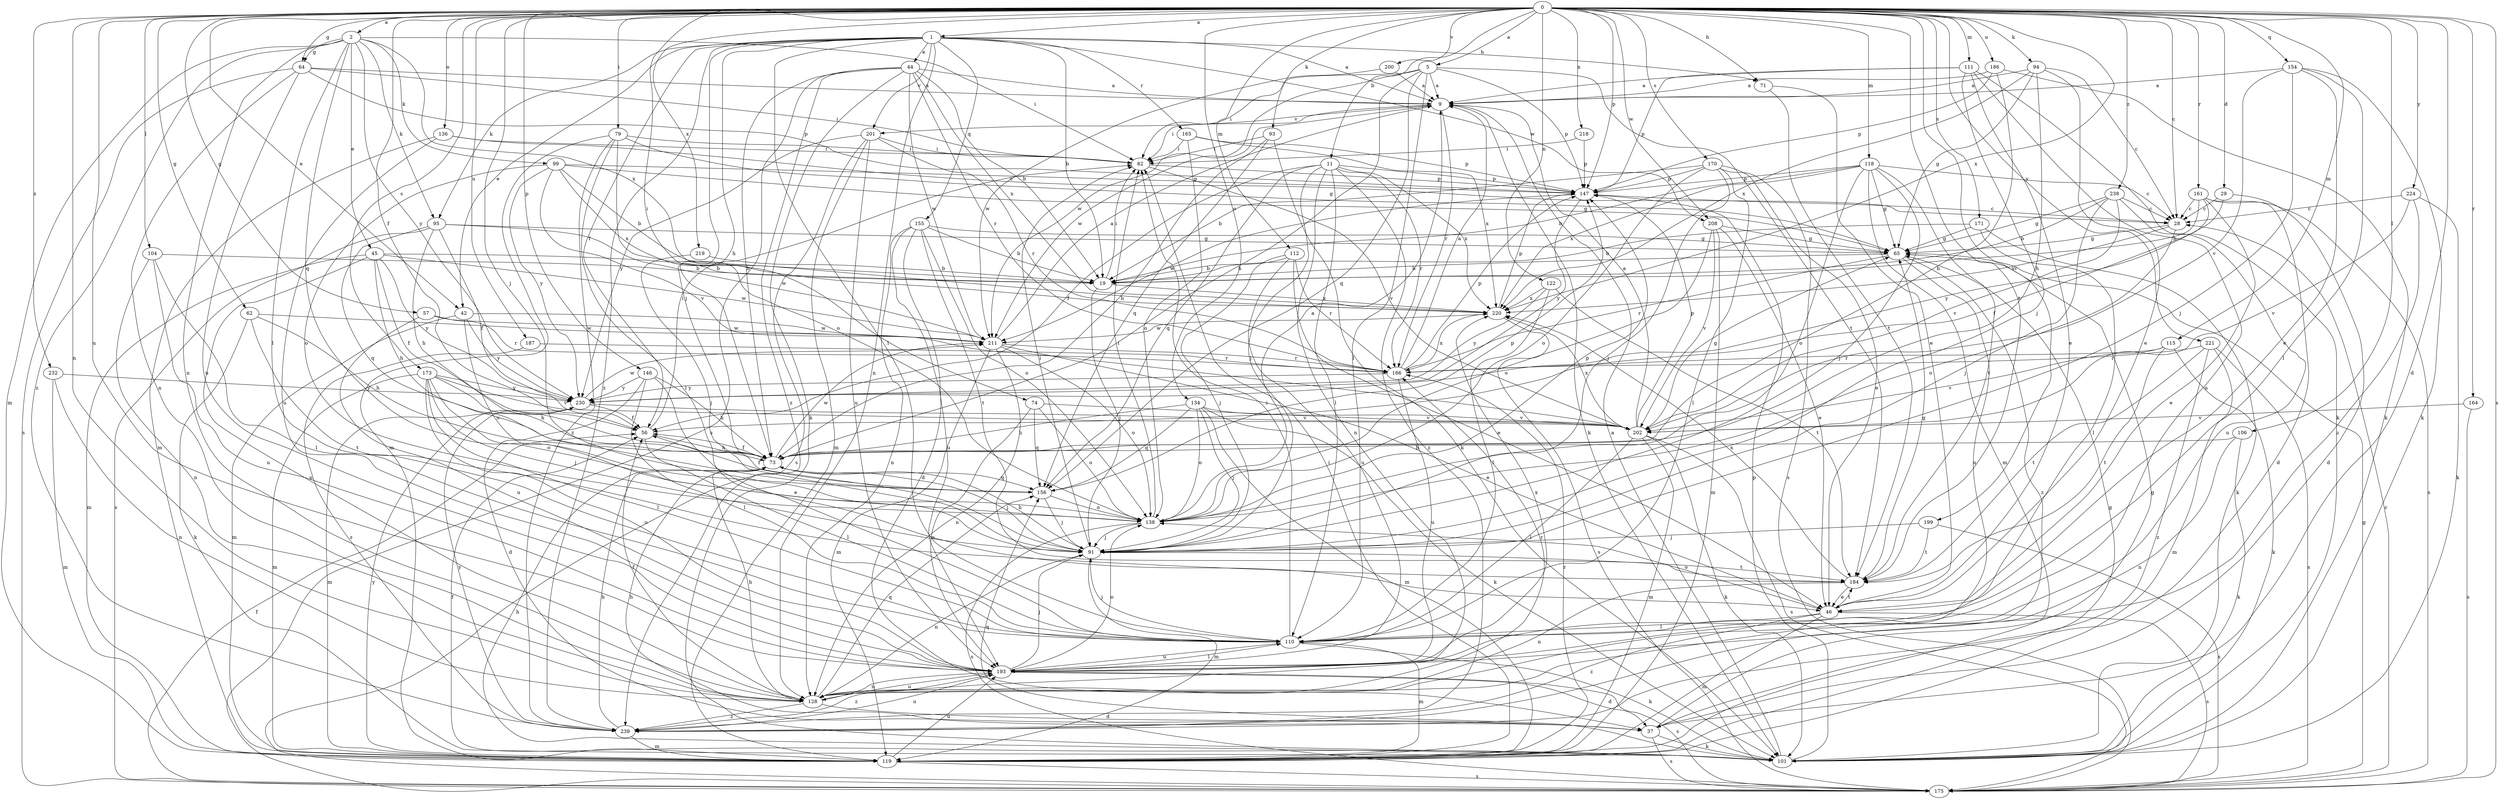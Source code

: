 strict digraph  {
0;
1;
2;
5;
9;
11;
19;
28;
29;
37;
42;
44;
45;
46;
56;
57;
62;
64;
65;
71;
73;
74;
79;
82;
91;
93;
94;
95;
99;
101;
104;
106;
110;
111;
112;
115;
118;
119;
122;
128;
134;
136;
138;
146;
147;
154;
155;
156;
161;
164;
165;
166;
170;
171;
173;
175;
184;
186;
187;
193;
199;
200;
201;
202;
208;
211;
218;
219;
220;
221;
224;
230;
232;
238;
239;
0 -> 1  [label=a];
0 -> 2  [label=a];
0 -> 5  [label=a];
0 -> 11  [label=b];
0 -> 28  [label=c];
0 -> 29  [label=d];
0 -> 37  [label=d];
0 -> 42  [label=e];
0 -> 56  [label=f];
0 -> 57  [label=g];
0 -> 62  [label=g];
0 -> 64  [label=g];
0 -> 71  [label=h];
0 -> 74  [label=i];
0 -> 79  [label=i];
0 -> 91  [label=j];
0 -> 93  [label=k];
0 -> 94  [label=k];
0 -> 104  [label=l];
0 -> 106  [label=l];
0 -> 111  [label=m];
0 -> 112  [label=m];
0 -> 115  [label=m];
0 -> 118  [label=m];
0 -> 122  [label=n];
0 -> 128  [label=n];
0 -> 134  [label=o];
0 -> 136  [label=o];
0 -> 146  [label=p];
0 -> 147  [label=p];
0 -> 154  [label=q];
0 -> 161  [label=r];
0 -> 164  [label=r];
0 -> 170  [label=s];
0 -> 171  [label=s];
0 -> 173  [label=s];
0 -> 175  [label=s];
0 -> 184  [label=t];
0 -> 186  [label=u];
0 -> 187  [label=u];
0 -> 193  [label=u];
0 -> 199  [label=v];
0 -> 200  [label=v];
0 -> 208  [label=w];
0 -> 218  [label=x];
0 -> 219  [label=x];
0 -> 220  [label=x];
0 -> 221  [label=y];
0 -> 224  [label=y];
0 -> 232  [label=z];
0 -> 238  [label=z];
1 -> 9  [label=a];
1 -> 19  [label=b];
1 -> 42  [label=e];
1 -> 44  [label=e];
1 -> 56  [label=f];
1 -> 71  [label=h];
1 -> 73  [label=h];
1 -> 91  [label=j];
1 -> 95  [label=k];
1 -> 110  [label=l];
1 -> 128  [label=n];
1 -> 155  [label=q];
1 -> 165  [label=r];
1 -> 201  [label=v];
1 -> 208  [label=w];
1 -> 239  [label=z];
2 -> 45  [label=e];
2 -> 64  [label=g];
2 -> 82  [label=i];
2 -> 95  [label=k];
2 -> 99  [label=k];
2 -> 110  [label=l];
2 -> 119  [label=m];
2 -> 128  [label=n];
2 -> 156  [label=q];
2 -> 220  [label=x];
2 -> 230  [label=y];
2 -> 239  [label=z];
5 -> 9  [label=a];
5 -> 73  [label=h];
5 -> 82  [label=i];
5 -> 110  [label=l];
5 -> 147  [label=p];
5 -> 156  [label=q];
5 -> 184  [label=t];
5 -> 211  [label=w];
9 -> 82  [label=i];
9 -> 101  [label=k];
9 -> 166  [label=r];
9 -> 201  [label=v];
9 -> 211  [label=w];
11 -> 56  [label=f];
11 -> 91  [label=j];
11 -> 110  [label=l];
11 -> 128  [label=n];
11 -> 147  [label=p];
11 -> 156  [label=q];
11 -> 166  [label=r];
11 -> 220  [label=x];
11 -> 239  [label=z];
19 -> 82  [label=i];
19 -> 91  [label=j];
19 -> 220  [label=x];
28 -> 65  [label=g];
28 -> 138  [label=o];
28 -> 220  [label=x];
29 -> 28  [label=c];
29 -> 37  [label=d];
29 -> 230  [label=y];
37 -> 65  [label=g];
37 -> 73  [label=h];
37 -> 101  [label=k];
37 -> 175  [label=s];
42 -> 119  [label=m];
42 -> 138  [label=o];
42 -> 211  [label=w];
42 -> 230  [label=y];
44 -> 9  [label=a];
44 -> 19  [label=b];
44 -> 73  [label=h];
44 -> 101  [label=k];
44 -> 166  [label=r];
44 -> 175  [label=s];
44 -> 211  [label=w];
44 -> 220  [label=x];
44 -> 239  [label=z];
45 -> 19  [label=b];
45 -> 56  [label=f];
45 -> 73  [label=h];
45 -> 119  [label=m];
45 -> 128  [label=n];
45 -> 211  [label=w];
45 -> 230  [label=y];
46 -> 110  [label=l];
46 -> 119  [label=m];
46 -> 138  [label=o];
46 -> 175  [label=s];
46 -> 184  [label=t];
46 -> 239  [label=z];
56 -> 73  [label=h];
56 -> 82  [label=i];
56 -> 110  [label=l];
57 -> 166  [label=r];
57 -> 193  [label=u];
57 -> 211  [label=w];
62 -> 73  [label=h];
62 -> 101  [label=k];
62 -> 184  [label=t];
62 -> 211  [label=w];
64 -> 9  [label=a];
64 -> 82  [label=i];
64 -> 128  [label=n];
64 -> 147  [label=p];
64 -> 175  [label=s];
64 -> 193  [label=u];
65 -> 19  [label=b];
65 -> 166  [label=r];
65 -> 193  [label=u];
65 -> 239  [label=z];
71 -> 46  [label=e];
71 -> 184  [label=t];
73 -> 56  [label=f];
73 -> 91  [label=j];
73 -> 156  [label=q];
73 -> 211  [label=w];
74 -> 138  [label=o];
74 -> 156  [label=q];
74 -> 193  [label=u];
74 -> 202  [label=v];
79 -> 65  [label=g];
79 -> 82  [label=i];
79 -> 110  [label=l];
79 -> 119  [label=m];
79 -> 138  [label=o];
79 -> 239  [label=z];
82 -> 147  [label=p];
82 -> 202  [label=v];
91 -> 73  [label=h];
91 -> 82  [label=i];
91 -> 119  [label=m];
91 -> 128  [label=n];
91 -> 184  [label=t];
93 -> 73  [label=h];
93 -> 82  [label=i];
93 -> 101  [label=k];
93 -> 156  [label=q];
94 -> 9  [label=a];
94 -> 28  [label=c];
94 -> 46  [label=e];
94 -> 65  [label=g];
94 -> 73  [label=h];
94 -> 220  [label=x];
95 -> 56  [label=f];
95 -> 65  [label=g];
95 -> 73  [label=h];
95 -> 156  [label=q];
95 -> 175  [label=s];
95 -> 211  [label=w];
99 -> 19  [label=b];
99 -> 65  [label=g];
99 -> 138  [label=o];
99 -> 147  [label=p];
99 -> 202  [label=v];
99 -> 220  [label=x];
99 -> 230  [label=y];
101 -> 9  [label=a];
101 -> 56  [label=f];
101 -> 73  [label=h];
101 -> 147  [label=p];
101 -> 156  [label=q];
104 -> 19  [label=b];
104 -> 110  [label=l];
104 -> 128  [label=n];
104 -> 193  [label=u];
106 -> 73  [label=h];
106 -> 101  [label=k];
106 -> 128  [label=n];
110 -> 82  [label=i];
110 -> 91  [label=j];
110 -> 101  [label=k];
110 -> 119  [label=m];
110 -> 193  [label=u];
111 -> 9  [label=a];
111 -> 46  [label=e];
111 -> 91  [label=j];
111 -> 101  [label=k];
111 -> 128  [label=n];
111 -> 147  [label=p];
112 -> 19  [label=b];
112 -> 46  [label=e];
112 -> 91  [label=j];
112 -> 166  [label=r];
112 -> 193  [label=u];
115 -> 101  [label=k];
115 -> 166  [label=r];
115 -> 184  [label=t];
115 -> 202  [label=v];
118 -> 19  [label=b];
118 -> 28  [label=c];
118 -> 65  [label=g];
118 -> 91  [label=j];
118 -> 119  [label=m];
118 -> 138  [label=o];
118 -> 147  [label=p];
118 -> 184  [label=t];
118 -> 220  [label=x];
119 -> 65  [label=g];
119 -> 82  [label=i];
119 -> 166  [label=r];
119 -> 175  [label=s];
119 -> 193  [label=u];
119 -> 230  [label=y];
122 -> 110  [label=l];
122 -> 184  [label=t];
122 -> 220  [label=x];
122 -> 230  [label=y];
128 -> 37  [label=d];
128 -> 56  [label=f];
128 -> 73  [label=h];
128 -> 156  [label=q];
128 -> 166  [label=r];
128 -> 193  [label=u];
128 -> 239  [label=z];
134 -> 73  [label=h];
134 -> 91  [label=j];
134 -> 101  [label=k];
134 -> 119  [label=m];
134 -> 138  [label=o];
134 -> 156  [label=q];
134 -> 202  [label=v];
136 -> 28  [label=c];
136 -> 82  [label=i];
136 -> 119  [label=m];
136 -> 193  [label=u];
138 -> 9  [label=a];
138 -> 82  [label=i];
138 -> 91  [label=j];
138 -> 147  [label=p];
138 -> 175  [label=s];
146 -> 37  [label=d];
146 -> 46  [label=e];
146 -> 73  [label=h];
146 -> 110  [label=l];
146 -> 230  [label=y];
147 -> 28  [label=c];
147 -> 211  [label=w];
147 -> 230  [label=y];
154 -> 9  [label=a];
154 -> 46  [label=e];
154 -> 91  [label=j];
154 -> 101  [label=k];
154 -> 110  [label=l];
154 -> 202  [label=v];
155 -> 19  [label=b];
155 -> 37  [label=d];
155 -> 65  [label=g];
155 -> 128  [label=n];
155 -> 138  [label=o];
155 -> 184  [label=t];
155 -> 193  [label=u];
156 -> 56  [label=f];
156 -> 91  [label=j];
156 -> 138  [label=o];
156 -> 147  [label=p];
161 -> 19  [label=b];
161 -> 28  [label=c];
161 -> 37  [label=d];
161 -> 46  [label=e];
161 -> 56  [label=f];
161 -> 175  [label=s];
164 -> 175  [label=s];
164 -> 202  [label=v];
165 -> 82  [label=i];
165 -> 138  [label=o];
165 -> 147  [label=p];
165 -> 220  [label=x];
166 -> 9  [label=a];
166 -> 147  [label=p];
166 -> 193  [label=u];
166 -> 220  [label=x];
166 -> 230  [label=y];
170 -> 19  [label=b];
170 -> 46  [label=e];
170 -> 91  [label=j];
170 -> 110  [label=l];
170 -> 138  [label=o];
170 -> 147  [label=p];
170 -> 175  [label=s];
171 -> 19  [label=b];
171 -> 65  [label=g];
171 -> 101  [label=k];
171 -> 110  [label=l];
173 -> 73  [label=h];
173 -> 91  [label=j];
173 -> 110  [label=l];
173 -> 119  [label=m];
173 -> 138  [label=o];
173 -> 193  [label=u];
173 -> 202  [label=v];
173 -> 230  [label=y];
175 -> 28  [label=c];
175 -> 56  [label=f];
175 -> 65  [label=g];
184 -> 46  [label=e];
184 -> 65  [label=g];
184 -> 128  [label=n];
184 -> 220  [label=x];
186 -> 9  [label=a];
186 -> 73  [label=h];
186 -> 101  [label=k];
186 -> 147  [label=p];
187 -> 166  [label=r];
187 -> 239  [label=z];
193 -> 37  [label=d];
193 -> 91  [label=j];
193 -> 110  [label=l];
193 -> 128  [label=n];
193 -> 138  [label=o];
193 -> 175  [label=s];
193 -> 220  [label=x];
193 -> 239  [label=z];
199 -> 91  [label=j];
199 -> 175  [label=s];
199 -> 184  [label=t];
200 -> 9  [label=a];
200 -> 211  [label=w];
201 -> 82  [label=i];
201 -> 119  [label=m];
201 -> 166  [label=r];
201 -> 175  [label=s];
201 -> 193  [label=u];
201 -> 230  [label=y];
202 -> 9  [label=a];
202 -> 65  [label=g];
202 -> 101  [label=k];
202 -> 110  [label=l];
202 -> 119  [label=m];
202 -> 147  [label=p];
202 -> 175  [label=s];
202 -> 220  [label=x];
208 -> 46  [label=e];
208 -> 65  [label=g];
208 -> 119  [label=m];
208 -> 138  [label=o];
208 -> 202  [label=v];
211 -> 9  [label=a];
211 -> 46  [label=e];
211 -> 119  [label=m];
211 -> 128  [label=n];
211 -> 138  [label=o];
211 -> 166  [label=r];
218 -> 82  [label=i];
218 -> 147  [label=p];
219 -> 19  [label=b];
219 -> 91  [label=j];
220 -> 147  [label=p];
220 -> 175  [label=s];
220 -> 211  [label=w];
221 -> 119  [label=m];
221 -> 166  [label=r];
221 -> 175  [label=s];
221 -> 184  [label=t];
221 -> 239  [label=z];
224 -> 28  [label=c];
224 -> 101  [label=k];
224 -> 193  [label=u];
224 -> 202  [label=v];
230 -> 56  [label=f];
230 -> 119  [label=m];
230 -> 202  [label=v];
230 -> 211  [label=w];
232 -> 119  [label=m];
232 -> 128  [label=n];
232 -> 230  [label=y];
238 -> 19  [label=b];
238 -> 28  [label=c];
238 -> 65  [label=g];
238 -> 91  [label=j];
238 -> 193  [label=u];
238 -> 202  [label=v];
239 -> 73  [label=h];
239 -> 119  [label=m];
239 -> 193  [label=u];
239 -> 230  [label=y];
}
